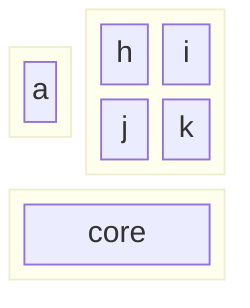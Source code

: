 block-beta
    columns 2
    block:group:1
        a
    end
    block:group1:2
        columns 2
        h i j k
    end
    block:group2:3
        core
    end